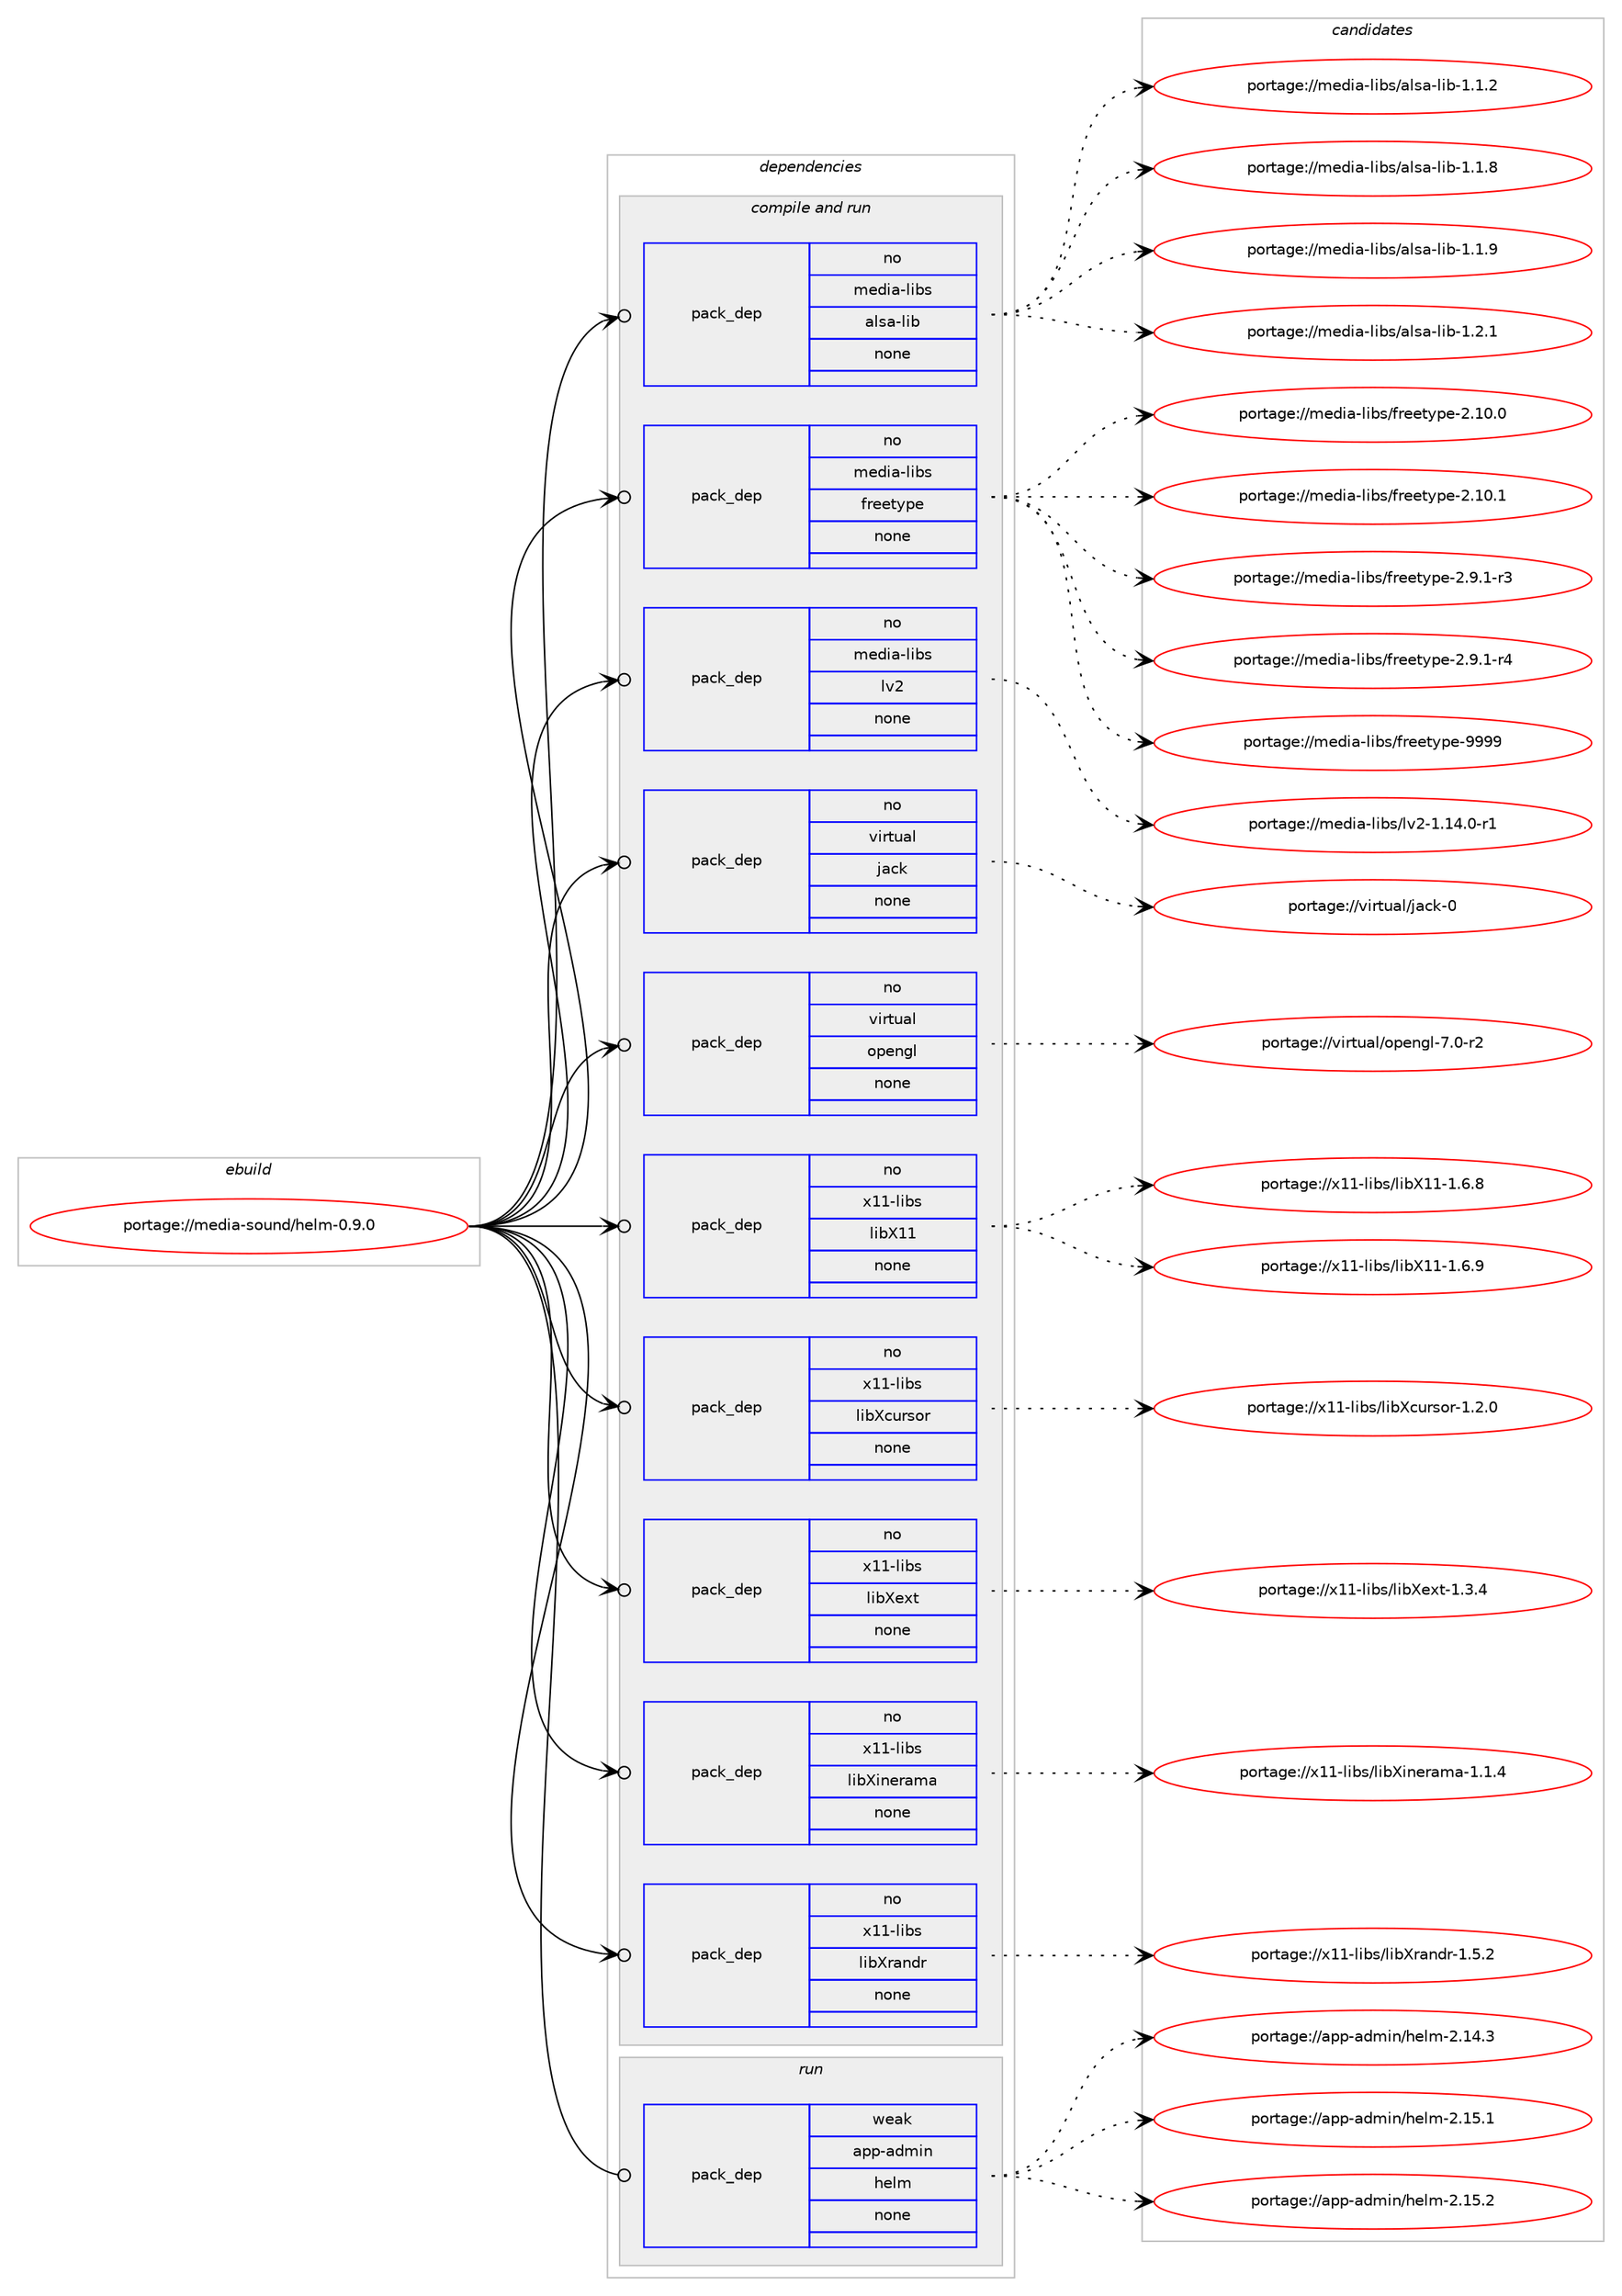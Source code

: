 digraph prolog {

# *************
# Graph options
# *************

newrank=true;
concentrate=true;
compound=true;
graph [rankdir=LR,fontname=Helvetica,fontsize=10,ranksep=1.5];#, ranksep=2.5, nodesep=0.2];
edge  [arrowhead=vee];
node  [fontname=Helvetica,fontsize=10];

# **********
# The ebuild
# **********

subgraph cluster_leftcol {
color=gray;
rank=same;
label=<<i>ebuild</i>>;
id [label="portage://media-sound/helm-0.9.0", color=red, width=4, href="../media-sound/helm-0.9.0.svg"];
}

# ****************
# The dependencies
# ****************

subgraph cluster_midcol {
color=gray;
label=<<i>dependencies</i>>;
subgraph cluster_compile {
fillcolor="#eeeeee";
style=filled;
label=<<i>compile</i>>;
}
subgraph cluster_compileandrun {
fillcolor="#eeeeee";
style=filled;
label=<<i>compile and run</i>>;
subgraph pack244246 {
dependency332213 [label=<<TABLE BORDER="0" CELLBORDER="1" CELLSPACING="0" CELLPADDING="4" WIDTH="220"><TR><TD ROWSPAN="6" CELLPADDING="30">pack_dep</TD></TR><TR><TD WIDTH="110">no</TD></TR><TR><TD>media-libs</TD></TR><TR><TD>alsa-lib</TD></TR><TR><TD>none</TD></TR><TR><TD></TD></TR></TABLE>>, shape=none, color=blue];
}
id:e -> dependency332213:w [weight=20,style="solid",arrowhead="odotvee"];
subgraph pack244247 {
dependency332214 [label=<<TABLE BORDER="0" CELLBORDER="1" CELLSPACING="0" CELLPADDING="4" WIDTH="220"><TR><TD ROWSPAN="6" CELLPADDING="30">pack_dep</TD></TR><TR><TD WIDTH="110">no</TD></TR><TR><TD>media-libs</TD></TR><TR><TD>freetype</TD></TR><TR><TD>none</TD></TR><TR><TD></TD></TR></TABLE>>, shape=none, color=blue];
}
id:e -> dependency332214:w [weight=20,style="solid",arrowhead="odotvee"];
subgraph pack244248 {
dependency332215 [label=<<TABLE BORDER="0" CELLBORDER="1" CELLSPACING="0" CELLPADDING="4" WIDTH="220"><TR><TD ROWSPAN="6" CELLPADDING="30">pack_dep</TD></TR><TR><TD WIDTH="110">no</TD></TR><TR><TD>media-libs</TD></TR><TR><TD>lv2</TD></TR><TR><TD>none</TD></TR><TR><TD></TD></TR></TABLE>>, shape=none, color=blue];
}
id:e -> dependency332215:w [weight=20,style="solid",arrowhead="odotvee"];
subgraph pack244249 {
dependency332216 [label=<<TABLE BORDER="0" CELLBORDER="1" CELLSPACING="0" CELLPADDING="4" WIDTH="220"><TR><TD ROWSPAN="6" CELLPADDING="30">pack_dep</TD></TR><TR><TD WIDTH="110">no</TD></TR><TR><TD>virtual</TD></TR><TR><TD>jack</TD></TR><TR><TD>none</TD></TR><TR><TD></TD></TR></TABLE>>, shape=none, color=blue];
}
id:e -> dependency332216:w [weight=20,style="solid",arrowhead="odotvee"];
subgraph pack244250 {
dependency332217 [label=<<TABLE BORDER="0" CELLBORDER="1" CELLSPACING="0" CELLPADDING="4" WIDTH="220"><TR><TD ROWSPAN="6" CELLPADDING="30">pack_dep</TD></TR><TR><TD WIDTH="110">no</TD></TR><TR><TD>virtual</TD></TR><TR><TD>opengl</TD></TR><TR><TD>none</TD></TR><TR><TD></TD></TR></TABLE>>, shape=none, color=blue];
}
id:e -> dependency332217:w [weight=20,style="solid",arrowhead="odotvee"];
subgraph pack244251 {
dependency332218 [label=<<TABLE BORDER="0" CELLBORDER="1" CELLSPACING="0" CELLPADDING="4" WIDTH="220"><TR><TD ROWSPAN="6" CELLPADDING="30">pack_dep</TD></TR><TR><TD WIDTH="110">no</TD></TR><TR><TD>x11-libs</TD></TR><TR><TD>libX11</TD></TR><TR><TD>none</TD></TR><TR><TD></TD></TR></TABLE>>, shape=none, color=blue];
}
id:e -> dependency332218:w [weight=20,style="solid",arrowhead="odotvee"];
subgraph pack244252 {
dependency332219 [label=<<TABLE BORDER="0" CELLBORDER="1" CELLSPACING="0" CELLPADDING="4" WIDTH="220"><TR><TD ROWSPAN="6" CELLPADDING="30">pack_dep</TD></TR><TR><TD WIDTH="110">no</TD></TR><TR><TD>x11-libs</TD></TR><TR><TD>libXcursor</TD></TR><TR><TD>none</TD></TR><TR><TD></TD></TR></TABLE>>, shape=none, color=blue];
}
id:e -> dependency332219:w [weight=20,style="solid",arrowhead="odotvee"];
subgraph pack244253 {
dependency332220 [label=<<TABLE BORDER="0" CELLBORDER="1" CELLSPACING="0" CELLPADDING="4" WIDTH="220"><TR><TD ROWSPAN="6" CELLPADDING="30">pack_dep</TD></TR><TR><TD WIDTH="110">no</TD></TR><TR><TD>x11-libs</TD></TR><TR><TD>libXext</TD></TR><TR><TD>none</TD></TR><TR><TD></TD></TR></TABLE>>, shape=none, color=blue];
}
id:e -> dependency332220:w [weight=20,style="solid",arrowhead="odotvee"];
subgraph pack244254 {
dependency332221 [label=<<TABLE BORDER="0" CELLBORDER="1" CELLSPACING="0" CELLPADDING="4" WIDTH="220"><TR><TD ROWSPAN="6" CELLPADDING="30">pack_dep</TD></TR><TR><TD WIDTH="110">no</TD></TR><TR><TD>x11-libs</TD></TR><TR><TD>libXinerama</TD></TR><TR><TD>none</TD></TR><TR><TD></TD></TR></TABLE>>, shape=none, color=blue];
}
id:e -> dependency332221:w [weight=20,style="solid",arrowhead="odotvee"];
subgraph pack244255 {
dependency332222 [label=<<TABLE BORDER="0" CELLBORDER="1" CELLSPACING="0" CELLPADDING="4" WIDTH="220"><TR><TD ROWSPAN="6" CELLPADDING="30">pack_dep</TD></TR><TR><TD WIDTH="110">no</TD></TR><TR><TD>x11-libs</TD></TR><TR><TD>libXrandr</TD></TR><TR><TD>none</TD></TR><TR><TD></TD></TR></TABLE>>, shape=none, color=blue];
}
id:e -> dependency332222:w [weight=20,style="solid",arrowhead="odotvee"];
}
subgraph cluster_run {
fillcolor="#eeeeee";
style=filled;
label=<<i>run</i>>;
subgraph pack244256 {
dependency332223 [label=<<TABLE BORDER="0" CELLBORDER="1" CELLSPACING="0" CELLPADDING="4" WIDTH="220"><TR><TD ROWSPAN="6" CELLPADDING="30">pack_dep</TD></TR><TR><TD WIDTH="110">weak</TD></TR><TR><TD>app-admin</TD></TR><TR><TD>helm</TD></TR><TR><TD>none</TD></TR><TR><TD></TD></TR></TABLE>>, shape=none, color=blue];
}
id:e -> dependency332223:w [weight=20,style="solid",arrowhead="odot"];
}
}

# **************
# The candidates
# **************

subgraph cluster_choices {
rank=same;
color=gray;
label=<<i>candidates</i>>;

subgraph choice244246 {
color=black;
nodesep=1;
choiceportage1091011001059745108105981154797108115974510810598454946494650 [label="portage://media-libs/alsa-lib-1.1.2", color=red, width=4,href="../media-libs/alsa-lib-1.1.2.svg"];
choiceportage1091011001059745108105981154797108115974510810598454946494656 [label="portage://media-libs/alsa-lib-1.1.8", color=red, width=4,href="../media-libs/alsa-lib-1.1.8.svg"];
choiceportage1091011001059745108105981154797108115974510810598454946494657 [label="portage://media-libs/alsa-lib-1.1.9", color=red, width=4,href="../media-libs/alsa-lib-1.1.9.svg"];
choiceportage1091011001059745108105981154797108115974510810598454946504649 [label="portage://media-libs/alsa-lib-1.2.1", color=red, width=4,href="../media-libs/alsa-lib-1.2.1.svg"];
dependency332213:e -> choiceportage1091011001059745108105981154797108115974510810598454946494650:w [style=dotted,weight="100"];
dependency332213:e -> choiceportage1091011001059745108105981154797108115974510810598454946494656:w [style=dotted,weight="100"];
dependency332213:e -> choiceportage1091011001059745108105981154797108115974510810598454946494657:w [style=dotted,weight="100"];
dependency332213:e -> choiceportage1091011001059745108105981154797108115974510810598454946504649:w [style=dotted,weight="100"];
}
subgraph choice244247 {
color=black;
nodesep=1;
choiceportage1091011001059745108105981154710211410110111612111210145504649484648 [label="portage://media-libs/freetype-2.10.0", color=red, width=4,href="../media-libs/freetype-2.10.0.svg"];
choiceportage1091011001059745108105981154710211410110111612111210145504649484649 [label="portage://media-libs/freetype-2.10.1", color=red, width=4,href="../media-libs/freetype-2.10.1.svg"];
choiceportage109101100105974510810598115471021141011011161211121014550465746494511451 [label="portage://media-libs/freetype-2.9.1-r3", color=red, width=4,href="../media-libs/freetype-2.9.1-r3.svg"];
choiceportage109101100105974510810598115471021141011011161211121014550465746494511452 [label="portage://media-libs/freetype-2.9.1-r4", color=red, width=4,href="../media-libs/freetype-2.9.1-r4.svg"];
choiceportage109101100105974510810598115471021141011011161211121014557575757 [label="portage://media-libs/freetype-9999", color=red, width=4,href="../media-libs/freetype-9999.svg"];
dependency332214:e -> choiceportage1091011001059745108105981154710211410110111612111210145504649484648:w [style=dotted,weight="100"];
dependency332214:e -> choiceportage1091011001059745108105981154710211410110111612111210145504649484649:w [style=dotted,weight="100"];
dependency332214:e -> choiceportage109101100105974510810598115471021141011011161211121014550465746494511451:w [style=dotted,weight="100"];
dependency332214:e -> choiceportage109101100105974510810598115471021141011011161211121014550465746494511452:w [style=dotted,weight="100"];
dependency332214:e -> choiceportage109101100105974510810598115471021141011011161211121014557575757:w [style=dotted,weight="100"];
}
subgraph choice244248 {
color=black;
nodesep=1;
choiceportage1091011001059745108105981154710811850454946495246484511449 [label="portage://media-libs/lv2-1.14.0-r1", color=red, width=4,href="../media-libs/lv2-1.14.0-r1.svg"];
dependency332215:e -> choiceportage1091011001059745108105981154710811850454946495246484511449:w [style=dotted,weight="100"];
}
subgraph choice244249 {
color=black;
nodesep=1;
choiceportage118105114116117971084710697991074548 [label="portage://virtual/jack-0", color=red, width=4,href="../virtual/jack-0.svg"];
dependency332216:e -> choiceportage118105114116117971084710697991074548:w [style=dotted,weight="100"];
}
subgraph choice244250 {
color=black;
nodesep=1;
choiceportage1181051141161179710847111112101110103108455546484511450 [label="portage://virtual/opengl-7.0-r2", color=red, width=4,href="../virtual/opengl-7.0-r2.svg"];
dependency332217:e -> choiceportage1181051141161179710847111112101110103108455546484511450:w [style=dotted,weight="100"];
}
subgraph choice244251 {
color=black;
nodesep=1;
choiceportage120494945108105981154710810598884949454946544656 [label="portage://x11-libs/libX11-1.6.8", color=red, width=4,href="../x11-libs/libX11-1.6.8.svg"];
choiceportage120494945108105981154710810598884949454946544657 [label="portage://x11-libs/libX11-1.6.9", color=red, width=4,href="../x11-libs/libX11-1.6.9.svg"];
dependency332218:e -> choiceportage120494945108105981154710810598884949454946544656:w [style=dotted,weight="100"];
dependency332218:e -> choiceportage120494945108105981154710810598884949454946544657:w [style=dotted,weight="100"];
}
subgraph choice244252 {
color=black;
nodesep=1;
choiceportage1204949451081059811547108105988899117114115111114454946504648 [label="portage://x11-libs/libXcursor-1.2.0", color=red, width=4,href="../x11-libs/libXcursor-1.2.0.svg"];
dependency332219:e -> choiceportage1204949451081059811547108105988899117114115111114454946504648:w [style=dotted,weight="100"];
}
subgraph choice244253 {
color=black;
nodesep=1;
choiceportage12049494510810598115471081059888101120116454946514652 [label="portage://x11-libs/libXext-1.3.4", color=red, width=4,href="../x11-libs/libXext-1.3.4.svg"];
dependency332220:e -> choiceportage12049494510810598115471081059888101120116454946514652:w [style=dotted,weight="100"];
}
subgraph choice244254 {
color=black;
nodesep=1;
choiceportage120494945108105981154710810598881051101011149710997454946494652 [label="portage://x11-libs/libXinerama-1.1.4", color=red, width=4,href="../x11-libs/libXinerama-1.1.4.svg"];
dependency332221:e -> choiceportage120494945108105981154710810598881051101011149710997454946494652:w [style=dotted,weight="100"];
}
subgraph choice244255 {
color=black;
nodesep=1;
choiceportage1204949451081059811547108105988811497110100114454946534650 [label="portage://x11-libs/libXrandr-1.5.2", color=red, width=4,href="../x11-libs/libXrandr-1.5.2.svg"];
dependency332222:e -> choiceportage1204949451081059811547108105988811497110100114454946534650:w [style=dotted,weight="100"];
}
subgraph choice244256 {
color=black;
nodesep=1;
choiceportage9711211245971001091051104710410110810945504649524651 [label="portage://app-admin/helm-2.14.3", color=red, width=4,href="../app-admin/helm-2.14.3.svg"];
choiceportage9711211245971001091051104710410110810945504649534649 [label="portage://app-admin/helm-2.15.1", color=red, width=4,href="../app-admin/helm-2.15.1.svg"];
choiceportage9711211245971001091051104710410110810945504649534650 [label="portage://app-admin/helm-2.15.2", color=red, width=4,href="../app-admin/helm-2.15.2.svg"];
dependency332223:e -> choiceportage9711211245971001091051104710410110810945504649524651:w [style=dotted,weight="100"];
dependency332223:e -> choiceportage9711211245971001091051104710410110810945504649534649:w [style=dotted,weight="100"];
dependency332223:e -> choiceportage9711211245971001091051104710410110810945504649534650:w [style=dotted,weight="100"];
}
}

}
